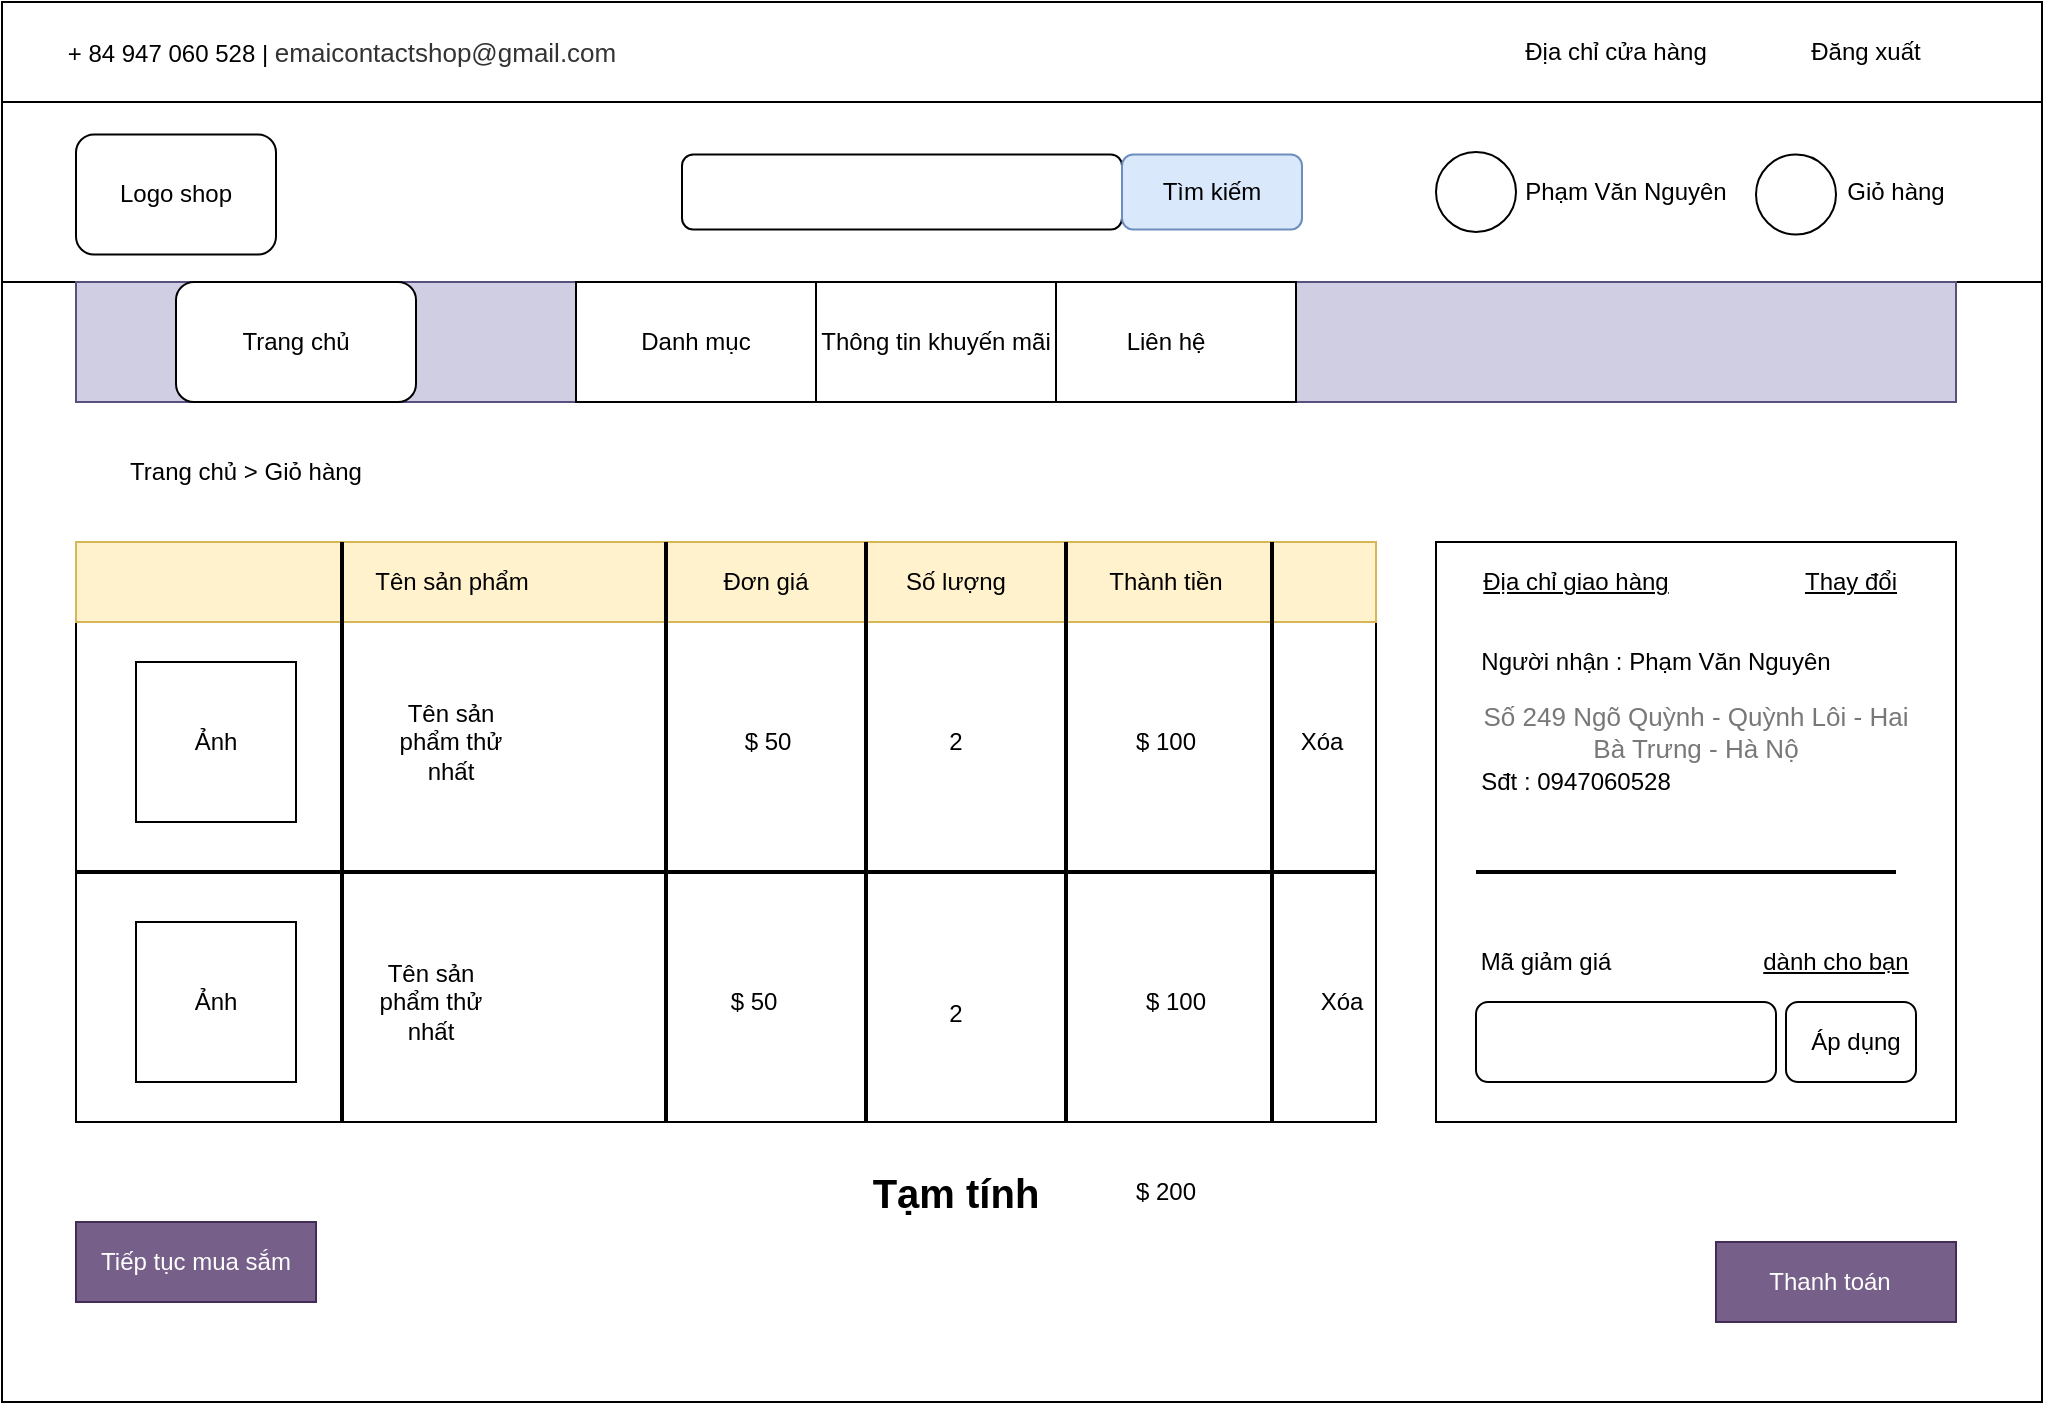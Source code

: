 <mxfile version="14.6.10" type="device"><diagram id="ESWnWOe6FJZDpxE4n6W1" name="Page-1"><mxGraphModel dx="1848" dy="1669" grid="1" gridSize="10" guides="1" tooltips="1" connect="1" arrows="1" fold="1" page="1" pageScale="1" pageWidth="827" pageHeight="1169" math="0" shadow="0"><root><mxCell id="0"/><mxCell id="1" parent="0"/><mxCell id="xxcyPhV28AaCupvOZjKp-1" value="" style="rounded=0;whiteSpace=wrap;html=1;" vertex="1" parent="1"><mxGeometry x="-97" y="-1090" width="1020" height="700" as="geometry"/></mxCell><mxCell id="xxcyPhV28AaCupvOZjKp-2" value="" style="rounded=0;whiteSpace=wrap;html=1;" vertex="1" parent="1"><mxGeometry x="-97" y="-1090" width="1020" height="50" as="geometry"/></mxCell><mxCell id="xxcyPhV28AaCupvOZjKp-3" value="" style="rounded=0;whiteSpace=wrap;html=1;shadow=0;glass=0;" vertex="1" parent="1"><mxGeometry x="-97" y="-1040" width="1020" height="90" as="geometry"/></mxCell><mxCell id="xxcyPhV28AaCupvOZjKp-4" value="+ 84 947 060 528 |&amp;nbsp;&lt;span style=&quot;color: rgb(51 , 51 , 51) ; font-size: 13px ; background-color: rgb(255 , 255 , 255) ; font-family: &amp;#34;poppins&amp;#34; , sans-serif ; text-align: left&quot;&gt;emaicontactshop@gmail.com&lt;/span&gt;" style="text;html=1;strokeColor=none;fillColor=none;align=center;verticalAlign=middle;whiteSpace=wrap;rounded=0;" vertex="1" parent="1"><mxGeometry x="-97" y="-1080" width="340" height="30" as="geometry"/></mxCell><mxCell id="xxcyPhV28AaCupvOZjKp-5" value="Địa chỉ cửa hàng" style="text;html=1;align=center;verticalAlign=middle;whiteSpace=wrap;rounded=0;noLabel=0;shadow=0;glass=0;" vertex="1" parent="1"><mxGeometry x="650" y="-1077.5" width="120" height="25" as="geometry"/></mxCell><mxCell id="xxcyPhV28AaCupvOZjKp-7" value="Đăng xuất" style="text;html=1;strokeColor=none;fillColor=none;align=center;verticalAlign=middle;whiteSpace=wrap;rounded=0;" vertex="1" parent="1"><mxGeometry x="800" y="-1075" width="70" height="20" as="geometry"/></mxCell><mxCell id="xxcyPhV28AaCupvOZjKp-8" value="" style="rounded=1;whiteSpace=wrap;html=1;shadow=0;glass=0;" vertex="1" parent="1"><mxGeometry x="-60" y="-1023.75" width="100" height="60" as="geometry"/></mxCell><mxCell id="xxcyPhV28AaCupvOZjKp-9" value="Logo shop" style="text;html=1;strokeColor=none;fillColor=none;align=center;verticalAlign=middle;whiteSpace=wrap;rounded=0;shadow=0;glass=0;" vertex="1" parent="1"><mxGeometry x="-40" y="-1003.75" width="60" height="20" as="geometry"/></mxCell><mxCell id="xxcyPhV28AaCupvOZjKp-10" value="" style="rounded=1;whiteSpace=wrap;html=1;shadow=0;glass=0;" vertex="1" parent="1"><mxGeometry x="243" y="-1013.75" width="220" height="37.5" as="geometry"/></mxCell><mxCell id="xxcyPhV28AaCupvOZjKp-11" value="" style="rounded=1;whiteSpace=wrap;html=1;shadow=0;glass=0;fillColor=#dae8fc;strokeColor=#6c8ebf;" vertex="1" parent="1"><mxGeometry x="463" y="-1013.75" width="90" height="37.5" as="geometry"/></mxCell><mxCell id="xxcyPhV28AaCupvOZjKp-12" value="Tìm kiếm" style="text;html=1;strokeColor=none;fillColor=none;align=center;verticalAlign=middle;whiteSpace=wrap;rounded=0;" vertex="1" parent="1"><mxGeometry x="473" y="-1005" width="70" height="20" as="geometry"/></mxCell><mxCell id="xxcyPhV28AaCupvOZjKp-13" value="" style="ellipse;whiteSpace=wrap;html=1;aspect=fixed;rounded=0;shadow=0;glass=0;" vertex="1" parent="1"><mxGeometry x="620" y="-1015" width="40" height="40" as="geometry"/></mxCell><mxCell id="xxcyPhV28AaCupvOZjKp-14" value="Phạm Văn Nguyên" style="text;html=1;strokeColor=none;fillColor=none;align=center;verticalAlign=middle;whiteSpace=wrap;rounded=0;shadow=0;glass=0;" vertex="1" parent="1"><mxGeometry x="660" y="-1005" width="110" height="20" as="geometry"/></mxCell><mxCell id="xxcyPhV28AaCupvOZjKp-15" value="" style="ellipse;whiteSpace=wrap;html=1;aspect=fixed;rounded=0;shadow=0;glass=0;" vertex="1" parent="1"><mxGeometry x="780" y="-1013.75" width="40" height="40" as="geometry"/></mxCell><mxCell id="xxcyPhV28AaCupvOZjKp-16" value="Giỏ hàng" style="text;html=1;strokeColor=none;fillColor=none;align=center;verticalAlign=middle;whiteSpace=wrap;rounded=0;shadow=0;glass=0;" vertex="1" parent="1"><mxGeometry x="820" y="-1005" width="60" height="20" as="geometry"/></mxCell><mxCell id="xxcyPhV28AaCupvOZjKp-17" value="" style="rounded=0;whiteSpace=wrap;html=1;shadow=0;glass=0;fillColor=#d0cee2;strokeColor=#56517e;" vertex="1" parent="1"><mxGeometry x="-60" y="-950" width="940" height="60" as="geometry"/></mxCell><mxCell id="xxcyPhV28AaCupvOZjKp-18" value="" style="rounded=1;whiteSpace=wrap;html=1;shadow=0;glass=0;" vertex="1" parent="1"><mxGeometry x="-10" y="-950" width="120" height="60" as="geometry"/></mxCell><mxCell id="xxcyPhV28AaCupvOZjKp-19" value="Trang chủ" style="text;html=1;strokeColor=none;fillColor=none;align=center;verticalAlign=middle;whiteSpace=wrap;rounded=0;shadow=0;glass=0;" vertex="1" parent="1"><mxGeometry y="-930" width="100" height="20" as="geometry"/></mxCell><mxCell id="xxcyPhV28AaCupvOZjKp-20" value="" style="rounded=0;whiteSpace=wrap;html=1;shadow=0;glass=0;" vertex="1" parent="1"><mxGeometry x="190" y="-950" width="120" height="60" as="geometry"/></mxCell><mxCell id="xxcyPhV28AaCupvOZjKp-21" value="" style="rounded=0;whiteSpace=wrap;html=1;shadow=0;glass=0;" vertex="1" parent="1"><mxGeometry x="310" y="-950" width="120" height="60" as="geometry"/></mxCell><mxCell id="xxcyPhV28AaCupvOZjKp-22" value="" style="rounded=0;whiteSpace=wrap;html=1;shadow=0;glass=0;" vertex="1" parent="1"><mxGeometry x="430" y="-950" width="120" height="60" as="geometry"/></mxCell><mxCell id="xxcyPhV28AaCupvOZjKp-23" value="Danh mục" style="text;html=1;strokeColor=none;fillColor=none;align=center;verticalAlign=middle;whiteSpace=wrap;rounded=0;shadow=0;glass=0;" vertex="1" parent="1"><mxGeometry x="205" y="-930" width="90" height="20" as="geometry"/></mxCell><mxCell id="xxcyPhV28AaCupvOZjKp-24" value="Thông tin khuyến mãi" style="text;html=1;strokeColor=none;fillColor=none;align=center;verticalAlign=middle;whiteSpace=wrap;rounded=0;shadow=0;glass=0;" vertex="1" parent="1"><mxGeometry x="310" y="-930" width="120" height="20" as="geometry"/></mxCell><mxCell id="xxcyPhV28AaCupvOZjKp-25" value="Liên hệ" style="text;html=1;strokeColor=none;fillColor=none;align=center;verticalAlign=middle;whiteSpace=wrap;rounded=0;shadow=0;glass=0;" vertex="1" parent="1"><mxGeometry x="440" y="-930" width="90" height="20" as="geometry"/></mxCell><mxCell id="xxcyPhV28AaCupvOZjKp-26" value="Trang chủ &amp;gt; Giỏ hàng" style="text;html=1;strokeColor=none;fillColor=none;align=center;verticalAlign=middle;whiteSpace=wrap;rounded=0;" vertex="1" parent="1"><mxGeometry x="-40" y="-870" width="130" height="30" as="geometry"/></mxCell><mxCell id="xxcyPhV28AaCupvOZjKp-27" value="" style="rounded=0;whiteSpace=wrap;html=1;" vertex="1" parent="1"><mxGeometry x="-60" y="-820" width="650" height="290" as="geometry"/></mxCell><mxCell id="xxcyPhV28AaCupvOZjKp-28" value="" style="rounded=0;whiteSpace=wrap;html=1;fillColor=#fff2cc;strokeColor=#d6b656;" vertex="1" parent="1"><mxGeometry x="-60" y="-820" width="650" height="40" as="geometry"/></mxCell><mxCell id="xxcyPhV28AaCupvOZjKp-29" value="" style="line;strokeWidth=2;direction=south;html=1;" vertex="1" parent="1"><mxGeometry x="68" y="-820" width="10" height="290" as="geometry"/></mxCell><mxCell id="xxcyPhV28AaCupvOZjKp-30" value="" style="line;strokeWidth=2;direction=south;html=1;" vertex="1" parent="1"><mxGeometry x="230" y="-820" width="10" height="290" as="geometry"/></mxCell><mxCell id="xxcyPhV28AaCupvOZjKp-31" value="" style="line;strokeWidth=2;direction=south;html=1;" vertex="1" parent="1"><mxGeometry x="330" y="-820" width="10" height="290" as="geometry"/></mxCell><mxCell id="xxcyPhV28AaCupvOZjKp-32" value="" style="line;strokeWidth=2;direction=south;html=1;" vertex="1" parent="1"><mxGeometry x="430" y="-820" width="10" height="290" as="geometry"/></mxCell><mxCell id="xxcyPhV28AaCupvOZjKp-34" value="" style="line;strokeWidth=2;direction=south;html=1;" vertex="1" parent="1"><mxGeometry x="533" y="-820" width="10" height="290" as="geometry"/></mxCell><mxCell id="xxcyPhV28AaCupvOZjKp-35" value="Tên sản phẩm" style="text;html=1;strokeColor=none;fillColor=none;align=center;verticalAlign=middle;whiteSpace=wrap;rounded=0;" vertex="1" parent="1"><mxGeometry x="82.5" y="-810" width="90" height="20" as="geometry"/></mxCell><mxCell id="xxcyPhV28AaCupvOZjKp-37" value="Đơn giá" style="text;html=1;strokeColor=none;fillColor=none;align=center;verticalAlign=middle;whiteSpace=wrap;rounded=0;" vertex="1" parent="1"><mxGeometry x="250" y="-810" width="70" height="20" as="geometry"/></mxCell><mxCell id="xxcyPhV28AaCupvOZjKp-38" value="Số lượng" style="text;html=1;strokeColor=none;fillColor=none;align=center;verticalAlign=middle;whiteSpace=wrap;rounded=0;" vertex="1" parent="1"><mxGeometry x="340" y="-810" width="80" height="20" as="geometry"/></mxCell><mxCell id="xxcyPhV28AaCupvOZjKp-39" value="Thành tiền" style="text;html=1;strokeColor=none;fillColor=none;align=center;verticalAlign=middle;whiteSpace=wrap;rounded=0;" vertex="1" parent="1"><mxGeometry x="440" y="-810" width="90" height="20" as="geometry"/></mxCell><mxCell id="xxcyPhV28AaCupvOZjKp-40" value="" style="line;strokeWidth=2;html=1;" vertex="1" parent="1"><mxGeometry x="-60" y="-660" width="650" height="10" as="geometry"/></mxCell><mxCell id="xxcyPhV28AaCupvOZjKp-41" value="" style="whiteSpace=wrap;html=1;aspect=fixed;" vertex="1" parent="1"><mxGeometry x="-30" y="-760" width="80" height="80" as="geometry"/></mxCell><mxCell id="xxcyPhV28AaCupvOZjKp-42" value="Tên sản phẩm thử nhất" style="text;html=1;strokeColor=none;fillColor=none;align=center;verticalAlign=middle;whiteSpace=wrap;rounded=0;" vertex="1" parent="1"><mxGeometry x="90" y="-740" width="75" height="40" as="geometry"/></mxCell><mxCell id="xxcyPhV28AaCupvOZjKp-43" value="$ 50" style="text;html=1;strokeColor=none;fillColor=none;align=center;verticalAlign=middle;whiteSpace=wrap;rounded=0;" vertex="1" parent="1"><mxGeometry x="250" y="-730" width="72" height="20" as="geometry"/></mxCell><mxCell id="xxcyPhV28AaCupvOZjKp-44" value="2" style="text;html=1;strokeColor=none;fillColor=none;align=center;verticalAlign=middle;whiteSpace=wrap;rounded=0;" vertex="1" parent="1"><mxGeometry x="360" y="-730" width="40" height="20" as="geometry"/></mxCell><mxCell id="xxcyPhV28AaCupvOZjKp-45" value="$ 100" style="text;html=1;strokeColor=none;fillColor=none;align=center;verticalAlign=middle;whiteSpace=wrap;rounded=0;" vertex="1" parent="1"><mxGeometry x="445" y="-730" width="80" height="20" as="geometry"/></mxCell><mxCell id="xxcyPhV28AaCupvOZjKp-46" value="Xóa" style="text;html=1;strokeColor=none;fillColor=none;align=center;verticalAlign=middle;whiteSpace=wrap;rounded=0;" vertex="1" parent="1"><mxGeometry x="543" y="-730" width="40" height="20" as="geometry"/></mxCell><mxCell id="xxcyPhV28AaCupvOZjKp-47" value="" style="whiteSpace=wrap;html=1;aspect=fixed;" vertex="1" parent="1"><mxGeometry x="-30" y="-630" width="80" height="80" as="geometry"/></mxCell><mxCell id="xxcyPhV28AaCupvOZjKp-48" value="Tên sản phẩm thử nhất" style="text;html=1;strokeColor=none;fillColor=none;align=center;verticalAlign=middle;whiteSpace=wrap;rounded=0;" vertex="1" parent="1"><mxGeometry x="90" y="-610" width="55" height="40" as="geometry"/></mxCell><mxCell id="xxcyPhV28AaCupvOZjKp-49" value="$ 50" style="text;html=1;strokeColor=none;fillColor=none;align=center;verticalAlign=middle;whiteSpace=wrap;rounded=0;" vertex="1" parent="1"><mxGeometry x="243" y="-600" width="72" height="20" as="geometry"/></mxCell><mxCell id="xxcyPhV28AaCupvOZjKp-50" value="2" style="text;html=1;strokeColor=none;fillColor=none;align=center;verticalAlign=middle;whiteSpace=wrap;rounded=0;" vertex="1" parent="1"><mxGeometry x="360" y="-594" width="40" height="20" as="geometry"/></mxCell><mxCell id="xxcyPhV28AaCupvOZjKp-51" value="$ 100" style="text;html=1;strokeColor=none;fillColor=none;align=center;verticalAlign=middle;whiteSpace=wrap;rounded=0;" vertex="1" parent="1"><mxGeometry x="450" y="-600" width="80" height="20" as="geometry"/></mxCell><mxCell id="xxcyPhV28AaCupvOZjKp-52" value="Xóa" style="text;html=1;strokeColor=none;fillColor=none;align=center;verticalAlign=middle;whiteSpace=wrap;rounded=0;" vertex="1" parent="1"><mxGeometry x="553" y="-600" width="40" height="20" as="geometry"/></mxCell><mxCell id="xxcyPhV28AaCupvOZjKp-53" value="Ảnh" style="text;html=1;strokeColor=none;fillColor=none;align=center;verticalAlign=middle;whiteSpace=wrap;rounded=0;" vertex="1" parent="1"><mxGeometry x="-20" y="-730" width="60" height="20" as="geometry"/></mxCell><mxCell id="xxcyPhV28AaCupvOZjKp-54" value="Ảnh" style="text;html=1;strokeColor=none;fillColor=none;align=center;verticalAlign=middle;whiteSpace=wrap;rounded=0;" vertex="1" parent="1"><mxGeometry x="-20" y="-600" width="60" height="20" as="geometry"/></mxCell><mxCell id="xxcyPhV28AaCupvOZjKp-55" value="&lt;font style=&quot;font-size: 20px&quot;&gt;&lt;b&gt;Tạm tính&lt;/b&gt;&lt;/font&gt;" style="text;html=1;strokeColor=none;fillColor=none;align=center;verticalAlign=middle;whiteSpace=wrap;rounded=0;" vertex="1" parent="1"><mxGeometry x="320" y="-520" width="120" height="50" as="geometry"/></mxCell><mxCell id="xxcyPhV28AaCupvOZjKp-56" value="$ 200" style="text;html=1;strokeColor=none;fillColor=none;align=center;verticalAlign=middle;whiteSpace=wrap;rounded=0;" vertex="1" parent="1"><mxGeometry x="450" y="-505" width="70" height="20" as="geometry"/></mxCell><mxCell id="xxcyPhV28AaCupvOZjKp-57" value="" style="rounded=0;whiteSpace=wrap;html=1;fillColor=#76608a;strokeColor=#432D57;fontColor=#ffffff;" vertex="1" parent="1"><mxGeometry x="-60" y="-480" width="120" height="40" as="geometry"/></mxCell><mxCell id="xxcyPhV28AaCupvOZjKp-58" value="Tiếp tục mua sắm" style="text;html=1;strokeColor=none;fillColor=none;align=center;verticalAlign=middle;whiteSpace=wrap;rounded=0;fontColor=#FFFFFF;" vertex="1" parent="1"><mxGeometry x="-50" y="-470" width="100" height="20" as="geometry"/></mxCell><mxCell id="xxcyPhV28AaCupvOZjKp-59" value="" style="rounded=0;whiteSpace=wrap;html=1;fillColor=#76608a;strokeColor=#432D57;fontColor=#ffffff;" vertex="1" parent="1"><mxGeometry x="760" y="-470" width="120" height="40" as="geometry"/></mxCell><mxCell id="xxcyPhV28AaCupvOZjKp-60" value="Thanh toán" style="text;html=1;strokeColor=none;fillColor=none;align=center;verticalAlign=middle;whiteSpace=wrap;rounded=0;fontColor=#FFFFFF;" vertex="1" parent="1"><mxGeometry x="767" y="-460" width="100" height="20" as="geometry"/></mxCell><mxCell id="xxcyPhV28AaCupvOZjKp-63" value="" style="rounded=0;whiteSpace=wrap;html=1;fontColor=#FFFFFF;" vertex="1" parent="1"><mxGeometry x="620" y="-820" width="260" height="290" as="geometry"/></mxCell><mxCell id="xxcyPhV28AaCupvOZjKp-64" value="Địa chỉ giao hàng" style="text;html=1;strokeColor=none;fillColor=none;align=center;verticalAlign=middle;whiteSpace=wrap;rounded=0;fontStyle=4" vertex="1" parent="1"><mxGeometry x="640" y="-810" width="100" height="20" as="geometry"/></mxCell><mxCell id="xxcyPhV28AaCupvOZjKp-65" value="Thay đổi" style="text;html=1;strokeColor=none;fillColor=none;align=center;verticalAlign=middle;whiteSpace=wrap;rounded=0;fontStyle=4" vertex="1" parent="1"><mxGeometry x="800" y="-810" width="55" height="20" as="geometry"/></mxCell><mxCell id="xxcyPhV28AaCupvOZjKp-66" value="&lt;span style=&quot;color: rgb(120 , 120 , 120) ; font-family: &amp;#34;poppins&amp;#34; , sans-serif ; font-size: 13px ; text-align: left ; background-color: rgb(255 , 255 , 255)&quot;&gt;Số 249 Ngõ Quỳnh - Quỳnh Lôi - Hai Bà Trưng - Hà Nộ&lt;/span&gt;" style="text;html=1;strokeColor=none;fillColor=none;align=center;verticalAlign=middle;whiteSpace=wrap;rounded=0;fontColor=#000000;" vertex="1" parent="1"><mxGeometry x="640" y="-740" width="220" height="30" as="geometry"/></mxCell><mxCell id="xxcyPhV28AaCupvOZjKp-67" value="Người nhận : Phạm Văn Nguyên" style="text;html=1;strokeColor=none;fillColor=none;align=center;verticalAlign=middle;whiteSpace=wrap;rounded=0;fontColor=#000000;" vertex="1" parent="1"><mxGeometry x="640" y="-770" width="180" height="20" as="geometry"/></mxCell><mxCell id="xxcyPhV28AaCupvOZjKp-68" value="Sđt : 0947060528" style="text;html=1;strokeColor=none;fillColor=none;align=center;verticalAlign=middle;whiteSpace=wrap;rounded=0;fontColor=#000000;" vertex="1" parent="1"><mxGeometry x="640" y="-710" width="100" height="20" as="geometry"/></mxCell><mxCell id="xxcyPhV28AaCupvOZjKp-69" value="Mã giảm giá" style="text;html=1;strokeColor=none;fillColor=none;align=center;verticalAlign=middle;whiteSpace=wrap;rounded=0;fontColor=#000000;" vertex="1" parent="1"><mxGeometry x="640" y="-620" width="70" height="20" as="geometry"/></mxCell><mxCell id="xxcyPhV28AaCupvOZjKp-70" value="" style="rounded=1;whiteSpace=wrap;html=1;fontColor=#000000;" vertex="1" parent="1"><mxGeometry x="640" y="-590" width="150" height="40" as="geometry"/></mxCell><mxCell id="xxcyPhV28AaCupvOZjKp-71" value="" style="rounded=1;whiteSpace=wrap;html=1;fontColor=#000000;" vertex="1" parent="1"><mxGeometry x="795" y="-590" width="65" height="40" as="geometry"/></mxCell><mxCell id="xxcyPhV28AaCupvOZjKp-72" value="Áp dụng" style="text;html=1;strokeColor=none;fillColor=none;align=center;verticalAlign=middle;whiteSpace=wrap;rounded=0;fontColor=#000000;" vertex="1" parent="1"><mxGeometry x="800" y="-580" width="60" height="20" as="geometry"/></mxCell><mxCell id="xxcyPhV28AaCupvOZjKp-73" value="dành cho bạn" style="text;html=1;strokeColor=none;fillColor=none;align=center;verticalAlign=middle;whiteSpace=wrap;rounded=0;fontColor=#000000;fontStyle=4" vertex="1" parent="1"><mxGeometry x="780" y="-620" width="80" height="20" as="geometry"/></mxCell><mxCell id="xxcyPhV28AaCupvOZjKp-74" value="" style="line;strokeWidth=2;html=1;fontColor=#000000;" vertex="1" parent="1"><mxGeometry x="640" y="-660" width="210" height="10" as="geometry"/></mxCell></root></mxGraphModel></diagram></mxfile>